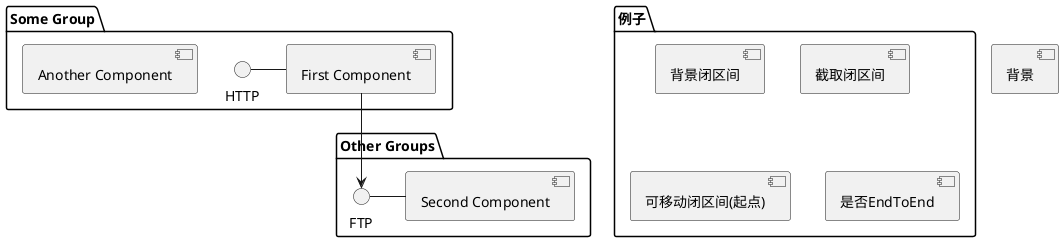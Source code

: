 @startuml
component "背景" as backGrid


package "Some Group" {
HTTP - [First Component]
[Another Component]
}

package "Other Groups" {
FTP - [Second Component]

[First Component] --> FTP
}

package "例子" {
[背景闭区间]
[截取闭区间]
[可移动闭区间(起点)]
[是否EndToEnd]
}

@enduml